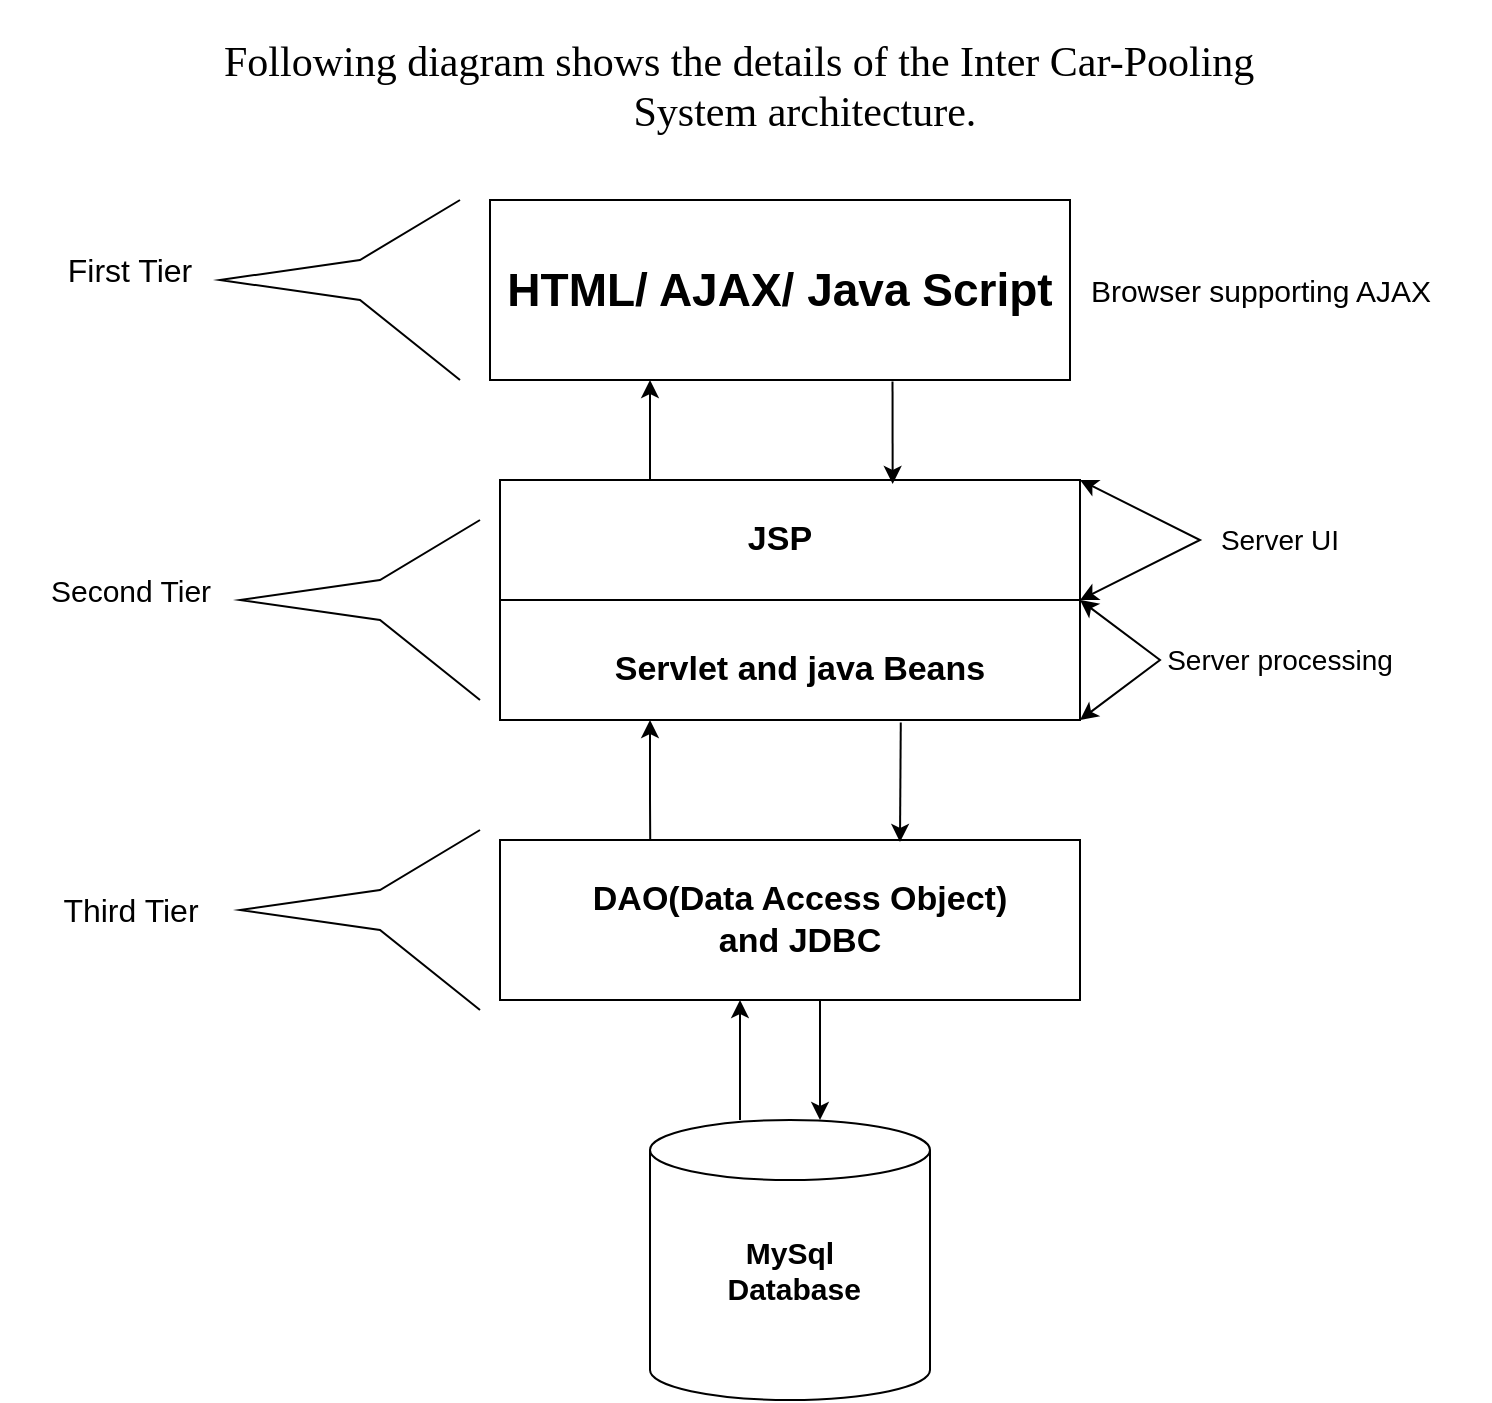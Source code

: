 <mxfile version="21.6.8" type="device">
  <diagram name="Page-1" id="Xg4FVXX_yjIHeJf8CN_3">
    <mxGraphModel dx="1050" dy="566" grid="1" gridSize="10" guides="1" tooltips="1" connect="1" arrows="1" fold="1" page="1" pageScale="1" pageWidth="850" pageHeight="1100" math="0" shadow="0">
      <root>
        <mxCell id="0" />
        <mxCell id="1" parent="0" />
        <mxCell id="x3r_jebnCsLiNzPfLXYe-1" value="&lt;p class=&quot;MsoNormal&quot;&gt;&lt;span style=&quot;font-family: &amp;quot;Times New Roman&amp;quot;;&quot;&gt;&lt;font style=&quot;font-size: 21px;&quot;&gt;Following diagram shows the details of the Inter Car-Pooling&amp;nbsp; &amp;nbsp; &amp;nbsp; &amp;nbsp; &amp;nbsp; &amp;nbsp; &amp;nbsp; &amp;nbsp; &amp;nbsp; &amp;nbsp; &amp;nbsp; &amp;nbsp; &amp;nbsp; &amp;nbsp; &amp;nbsp; &amp;nbsp; &amp;nbsp; &amp;nbsp; &amp;nbsp; &amp;nbsp; &amp;nbsp; &amp;nbsp; &amp;nbsp; &amp;nbsp;System architecture.&lt;/font&gt;&lt;/span&gt;&lt;span style=&quot;mso-spacerun:&#39;yes&#39;;font-family:&#39;Times New Roman&#39;;font-size:14.0pt;&quot;&gt;&lt;/span&gt;&lt;/p&gt;" style="text;whiteSpace=wrap;html=1;labelBackgroundColor=none;" parent="1" vertex="1">
          <mxGeometry x="180" y="20" width="560" height="90" as="geometry" />
        </mxCell>
        <mxCell id="x3r_jebnCsLiNzPfLXYe-2" value="&lt;font style=&quot;font-size: 23px;&quot;&gt;&lt;b&gt;HTML/ AJAX/ Java Script&lt;/b&gt;&lt;/font&gt;" style="rounded=0;whiteSpace=wrap;html=1;align=center;labelBackgroundColor=none;" parent="1" vertex="1">
          <mxGeometry x="315" y="120" width="290" height="90" as="geometry" />
        </mxCell>
        <mxCell id="x3r_jebnCsLiNzPfLXYe-3" value="&lt;font style=&quot;font-size: 15px;&quot;&gt;Browser supporting AJAX&lt;/font&gt;" style="text;html=1;align=center;verticalAlign=middle;resizable=0;points=[];autosize=1;perimeterSpacing=0;labelBackgroundColor=none;" parent="1" vertex="1">
          <mxGeometry x="605" y="150" width="190" height="30" as="geometry" />
        </mxCell>
        <mxCell id="x3r_jebnCsLiNzPfLXYe-6" value="Text" style="text;strokeColor=none;align=center;fillColor=none;html=1;verticalAlign=middle;whiteSpace=wrap;rounded=0;labelBackgroundColor=none;" parent="1" vertex="1">
          <mxGeometry x="390" y="280" width="60" height="30" as="geometry" />
        </mxCell>
        <mxCell id="x3r_jebnCsLiNzPfLXYe-8" value="&lt;font style=&quot;font-size: 16px;&quot;&gt;First Tier&lt;/font&gt;" style="text;html=1;strokeColor=none;fillColor=none;align=center;verticalAlign=middle;whiteSpace=wrap;rounded=0;labelBackgroundColor=none;" parent="1" vertex="1">
          <mxGeometry x="70" y="130" width="130" height="50" as="geometry" />
        </mxCell>
        <mxCell id="x3r_jebnCsLiNzPfLXYe-9" value="" style="rounded=0;whiteSpace=wrap;html=1;labelBackgroundColor=none;" parent="1" vertex="1">
          <mxGeometry x="320" y="260" width="290" height="60" as="geometry" />
        </mxCell>
        <mxCell id="x3r_jebnCsLiNzPfLXYe-11" value="" style="rounded=0;whiteSpace=wrap;html=1;labelBackgroundColor=none;" parent="1" vertex="1">
          <mxGeometry x="320" y="440" width="290" height="80" as="geometry" />
        </mxCell>
        <mxCell id="x3r_jebnCsLiNzPfLXYe-12" value="" style="shape=cylinder3;whiteSpace=wrap;html=1;boundedLbl=1;backgroundOutline=1;size=15;labelBackgroundColor=none;" parent="1" vertex="1">
          <mxGeometry x="395" y="580" width="140" height="140" as="geometry" />
        </mxCell>
        <mxCell id="x3r_jebnCsLiNzPfLXYe-13" value="" style="endArrow=classic;html=1;rounded=0;entryX=0.677;entryY=0.033;entryDx=0;entryDy=0;entryPerimeter=0;exitX=0.694;exitY=1.009;exitDx=0;exitDy=0;exitPerimeter=0;labelBackgroundColor=none;fontColor=default;" parent="1" source="x3r_jebnCsLiNzPfLXYe-2" target="x3r_jebnCsLiNzPfLXYe-9" edge="1">
          <mxGeometry width="50" height="50" relative="1" as="geometry">
            <mxPoint x="520" y="220" as="sourcePoint" />
            <mxPoint x="460" y="290" as="targetPoint" />
            <Array as="points" />
          </mxGeometry>
        </mxCell>
        <mxCell id="x3r_jebnCsLiNzPfLXYe-14" value="" style="endArrow=classic;html=1;rounded=0;labelBackgroundColor=none;fontColor=default;" parent="1" source="x3r_jebnCsLiNzPfLXYe-10" target="x3r_jebnCsLiNzPfLXYe-9" edge="1">
          <mxGeometry width="50" height="50" relative="1" as="geometry">
            <mxPoint x="410" y="340" as="sourcePoint" />
            <mxPoint x="460" y="290" as="targetPoint" />
          </mxGeometry>
        </mxCell>
        <mxCell id="x3r_jebnCsLiNzPfLXYe-15" value="" style="endArrow=classic;html=1;rounded=0;labelBackgroundColor=none;fontColor=default;" parent="1" edge="1">
          <mxGeometry width="50" height="50" relative="1" as="geometry">
            <mxPoint x="395" y="260" as="sourcePoint" />
            <mxPoint x="395" y="210" as="targetPoint" />
            <Array as="points">
              <mxPoint x="395" y="250" />
              <mxPoint x="395" y="240" />
            </Array>
          </mxGeometry>
        </mxCell>
        <mxCell id="x3r_jebnCsLiNzPfLXYe-18" value="" style="endArrow=classic;html=1;rounded=0;exitX=0.259;exitY=0;exitDx=0;exitDy=0;exitPerimeter=0;labelBackgroundColor=none;fontColor=default;" parent="1" source="x3r_jebnCsLiNzPfLXYe-11" edge="1">
          <mxGeometry width="50" height="50" relative="1" as="geometry">
            <mxPoint x="395" y="430" as="sourcePoint" />
            <mxPoint x="395" y="380" as="targetPoint" />
            <Array as="points">
              <mxPoint x="395" y="420" />
              <mxPoint x="395" y="410" />
              <mxPoint x="395" y="400" />
            </Array>
          </mxGeometry>
        </mxCell>
        <mxCell id="x3r_jebnCsLiNzPfLXYe-19" value="" style="endArrow=classic;html=1;rounded=0;entryX=0.677;entryY=0.033;entryDx=0;entryDy=0;entryPerimeter=0;exitX=0.691;exitY=1.02;exitDx=0;exitDy=0;exitPerimeter=0;labelBackgroundColor=none;fontColor=default;" parent="1" source="x3r_jebnCsLiNzPfLXYe-10" edge="1">
          <mxGeometry width="50" height="50" relative="1" as="geometry">
            <mxPoint x="520" y="390" as="sourcePoint" />
            <mxPoint x="520" y="441" as="targetPoint" />
            <Array as="points" />
          </mxGeometry>
        </mxCell>
        <mxCell id="x3r_jebnCsLiNzPfLXYe-20" value="" style="endArrow=none;html=1;rounded=0;labelBackgroundColor=none;fontColor=default;" parent="1" edge="1">
          <mxGeometry width="50" height="50" relative="1" as="geometry">
            <mxPoint x="300" y="210" as="sourcePoint" />
            <mxPoint x="300" y="120" as="targetPoint" />
            <Array as="points">
              <mxPoint x="250" y="170" />
              <mxPoint x="180" y="160" />
              <mxPoint x="250" y="150" />
            </Array>
          </mxGeometry>
        </mxCell>
        <mxCell id="x3r_jebnCsLiNzPfLXYe-24" value="" style="endArrow=none;html=1;rounded=0;labelBackgroundColor=none;fontColor=default;" parent="1" source="x3r_jebnCsLiNzPfLXYe-10" edge="1">
          <mxGeometry width="50" height="50" relative="1" as="geometry">
            <mxPoint x="410" y="380" as="sourcePoint" />
            <mxPoint x="460" y="330" as="targetPoint" />
          </mxGeometry>
        </mxCell>
        <mxCell id="x3r_jebnCsLiNzPfLXYe-25" value="" style="endArrow=none;html=1;rounded=0;labelBackgroundColor=none;fontColor=default;" parent="1" target="x3r_jebnCsLiNzPfLXYe-10" edge="1">
          <mxGeometry width="50" height="50" relative="1" as="geometry">
            <mxPoint x="410" y="380" as="sourcePoint" />
            <mxPoint x="460" y="330" as="targetPoint" />
          </mxGeometry>
        </mxCell>
        <mxCell id="x3r_jebnCsLiNzPfLXYe-10" value="" style="rounded=0;whiteSpace=wrap;html=1;labelBackgroundColor=none;" parent="1" vertex="1">
          <mxGeometry x="320" y="320" width="290" height="60" as="geometry" />
        </mxCell>
        <mxCell id="x3r_jebnCsLiNzPfLXYe-26" value="" style="endArrow=none;html=1;rounded=0;labelBackgroundColor=none;fontColor=default;" parent="1" edge="1">
          <mxGeometry width="50" height="50" relative="1" as="geometry">
            <mxPoint x="310" y="370" as="sourcePoint" />
            <mxPoint x="310" y="280" as="targetPoint" />
            <Array as="points">
              <mxPoint x="260" y="330" />
              <mxPoint x="190" y="320" />
              <mxPoint x="260" y="310" />
            </Array>
          </mxGeometry>
        </mxCell>
        <mxCell id="x3r_jebnCsLiNzPfLXYe-27" value="" style="endArrow=none;html=1;rounded=0;labelBackgroundColor=none;fontColor=default;" parent="1" edge="1">
          <mxGeometry width="50" height="50" relative="1" as="geometry">
            <mxPoint x="310" y="525" as="sourcePoint" />
            <mxPoint x="310" y="435" as="targetPoint" />
            <Array as="points">
              <mxPoint x="260" y="485" />
              <mxPoint x="190" y="475" />
              <mxPoint x="260" y="465" />
            </Array>
          </mxGeometry>
        </mxCell>
        <mxCell id="x3r_jebnCsLiNzPfLXYe-28" value="&lt;font style=&quot;font-size: 15px;&quot;&gt;Second Tier&lt;/font&gt;" style="text;html=1;align=center;verticalAlign=middle;resizable=0;points=[];autosize=1;strokeColor=none;fillColor=none;labelBackgroundColor=none;" parent="1" vertex="1">
          <mxGeometry x="85" y="300" width="100" height="30" as="geometry" />
        </mxCell>
        <mxCell id="x3r_jebnCsLiNzPfLXYe-29" value="&lt;font style=&quot;font-size: 16px;&quot;&gt;Third Tier&lt;/font&gt;" style="text;html=1;strokeColor=none;fillColor=none;align=center;verticalAlign=middle;whiteSpace=wrap;rounded=0;labelBackgroundColor=none;" parent="1" vertex="1">
          <mxGeometry x="92.5" y="460" width="85" height="30" as="geometry" />
        </mxCell>
        <mxCell id="x3r_jebnCsLiNzPfLXYe-30" value="&lt;font size=&quot;1&quot; style=&quot;&quot;&gt;&lt;b style=&quot;font-size: 17px;&quot;&gt;JSP&lt;/b&gt;&lt;/font&gt;" style="text;html=1;strokeColor=none;fillColor=none;align=center;verticalAlign=middle;whiteSpace=wrap;rounded=0;labelBackgroundColor=none;" parent="1" vertex="1">
          <mxGeometry x="400" y="260" width="120" height="60" as="geometry" />
        </mxCell>
        <mxCell id="x3r_jebnCsLiNzPfLXYe-31" value="&lt;font size=&quot;1&quot; style=&quot;&quot;&gt;&lt;b style=&quot;font-size: 17px;&quot;&gt;Servlet and java Beans&lt;/b&gt;&lt;/font&gt;" style="text;html=1;strokeColor=none;fillColor=none;align=center;verticalAlign=middle;whiteSpace=wrap;rounded=0;labelBackgroundColor=none;" parent="1" vertex="1">
          <mxGeometry x="280" y="330" width="380" height="50" as="geometry" />
        </mxCell>
        <mxCell id="x3r_jebnCsLiNzPfLXYe-32" value="&lt;font style=&quot;font-size: 17px;&quot;&gt;&lt;b&gt;DAO(Data Access Object)&lt;br&gt;and JDBC&lt;/b&gt;&lt;/font&gt;" style="text;html=1;strokeColor=none;fillColor=none;align=center;verticalAlign=middle;whiteSpace=wrap;rounded=0;labelBackgroundColor=none;" parent="1" vertex="1">
          <mxGeometry x="350" y="440" width="240" height="80" as="geometry" />
        </mxCell>
        <mxCell id="x3r_jebnCsLiNzPfLXYe-33" value="" style="endArrow=classic;html=1;rounded=0;exitX=0.259;exitY=0;exitDx=0;exitDy=0;exitPerimeter=0;labelBackgroundColor=none;fontColor=default;" parent="1" edge="1">
          <mxGeometry width="50" height="50" relative="1" as="geometry">
            <mxPoint x="440" y="580" as="sourcePoint" />
            <mxPoint x="440" y="520" as="targetPoint" />
            <Array as="points">
              <mxPoint x="440" y="560" />
              <mxPoint x="440" y="550" />
              <mxPoint x="440" y="540" />
            </Array>
          </mxGeometry>
        </mxCell>
        <mxCell id="x3r_jebnCsLiNzPfLXYe-35" value="" style="endArrow=classic;html=1;rounded=0;entryX=0.677;entryY=0.033;entryDx=0;entryDy=0;entryPerimeter=0;exitX=0.691;exitY=1.02;exitDx=0;exitDy=0;exitPerimeter=0;labelBackgroundColor=none;fontColor=default;" parent="1" edge="1">
          <mxGeometry width="50" height="50" relative="1" as="geometry">
            <mxPoint x="480" y="520" as="sourcePoint" />
            <mxPoint x="480" y="580" as="targetPoint" />
            <Array as="points" />
          </mxGeometry>
        </mxCell>
        <mxCell id="x3r_jebnCsLiNzPfLXYe-36" value="&lt;font style=&quot;font-size: 15px;&quot;&gt;&lt;b&gt;MySql&lt;br&gt;&amp;nbsp;Database&lt;/b&gt;&lt;/font&gt;" style="text;html=1;strokeColor=none;fillColor=none;align=center;verticalAlign=middle;whiteSpace=wrap;rounded=0;" parent="1" vertex="1">
          <mxGeometry x="410" y="630" width="110" height="50" as="geometry" />
        </mxCell>
        <mxCell id="x3r_jebnCsLiNzPfLXYe-37" value="&lt;font style=&quot;font-size: 14px;&quot;&gt;Server UI&lt;/font&gt;" style="text;html=1;strokeColor=none;fillColor=none;align=center;verticalAlign=middle;whiteSpace=wrap;rounded=0;" parent="1" vertex="1">
          <mxGeometry x="630" y="270" width="160" height="40" as="geometry" />
        </mxCell>
        <mxCell id="x3r_jebnCsLiNzPfLXYe-38" value="&lt;font style=&quot;font-size: 14px;&quot;&gt;Server processing&lt;/font&gt;" style="text;html=1;strokeColor=none;fillColor=none;align=center;verticalAlign=middle;whiteSpace=wrap;rounded=0;" parent="1" vertex="1">
          <mxGeometry x="605" y="330" width="210" height="40" as="geometry" />
        </mxCell>
        <mxCell id="x3r_jebnCsLiNzPfLXYe-39" value="" style="endArrow=classic;startArrow=classic;html=1;rounded=0;entryX=1;entryY=0;entryDx=0;entryDy=0;exitX=1;exitY=0;exitDx=0;exitDy=0;" parent="1" source="x3r_jebnCsLiNzPfLXYe-10" target="x3r_jebnCsLiNzPfLXYe-9" edge="1">
          <mxGeometry width="50" height="50" relative="1" as="geometry">
            <mxPoint x="630" y="320" as="sourcePoint" />
            <mxPoint x="630" y="260" as="targetPoint" />
            <Array as="points">
              <mxPoint x="670" y="290" />
            </Array>
          </mxGeometry>
        </mxCell>
        <mxCell id="x3r_jebnCsLiNzPfLXYe-40" value="" style="endArrow=classic;startArrow=classic;html=1;rounded=0;exitX=1;exitY=1;exitDx=0;exitDy=0;" parent="1" source="x3r_jebnCsLiNzPfLXYe-10" edge="1">
          <mxGeometry width="50" height="50" relative="1" as="geometry">
            <mxPoint x="620" y="380" as="sourcePoint" />
            <mxPoint x="610" y="320" as="targetPoint" />
            <Array as="points">
              <mxPoint x="650" y="350" />
            </Array>
          </mxGeometry>
        </mxCell>
      </root>
    </mxGraphModel>
  </diagram>
</mxfile>
